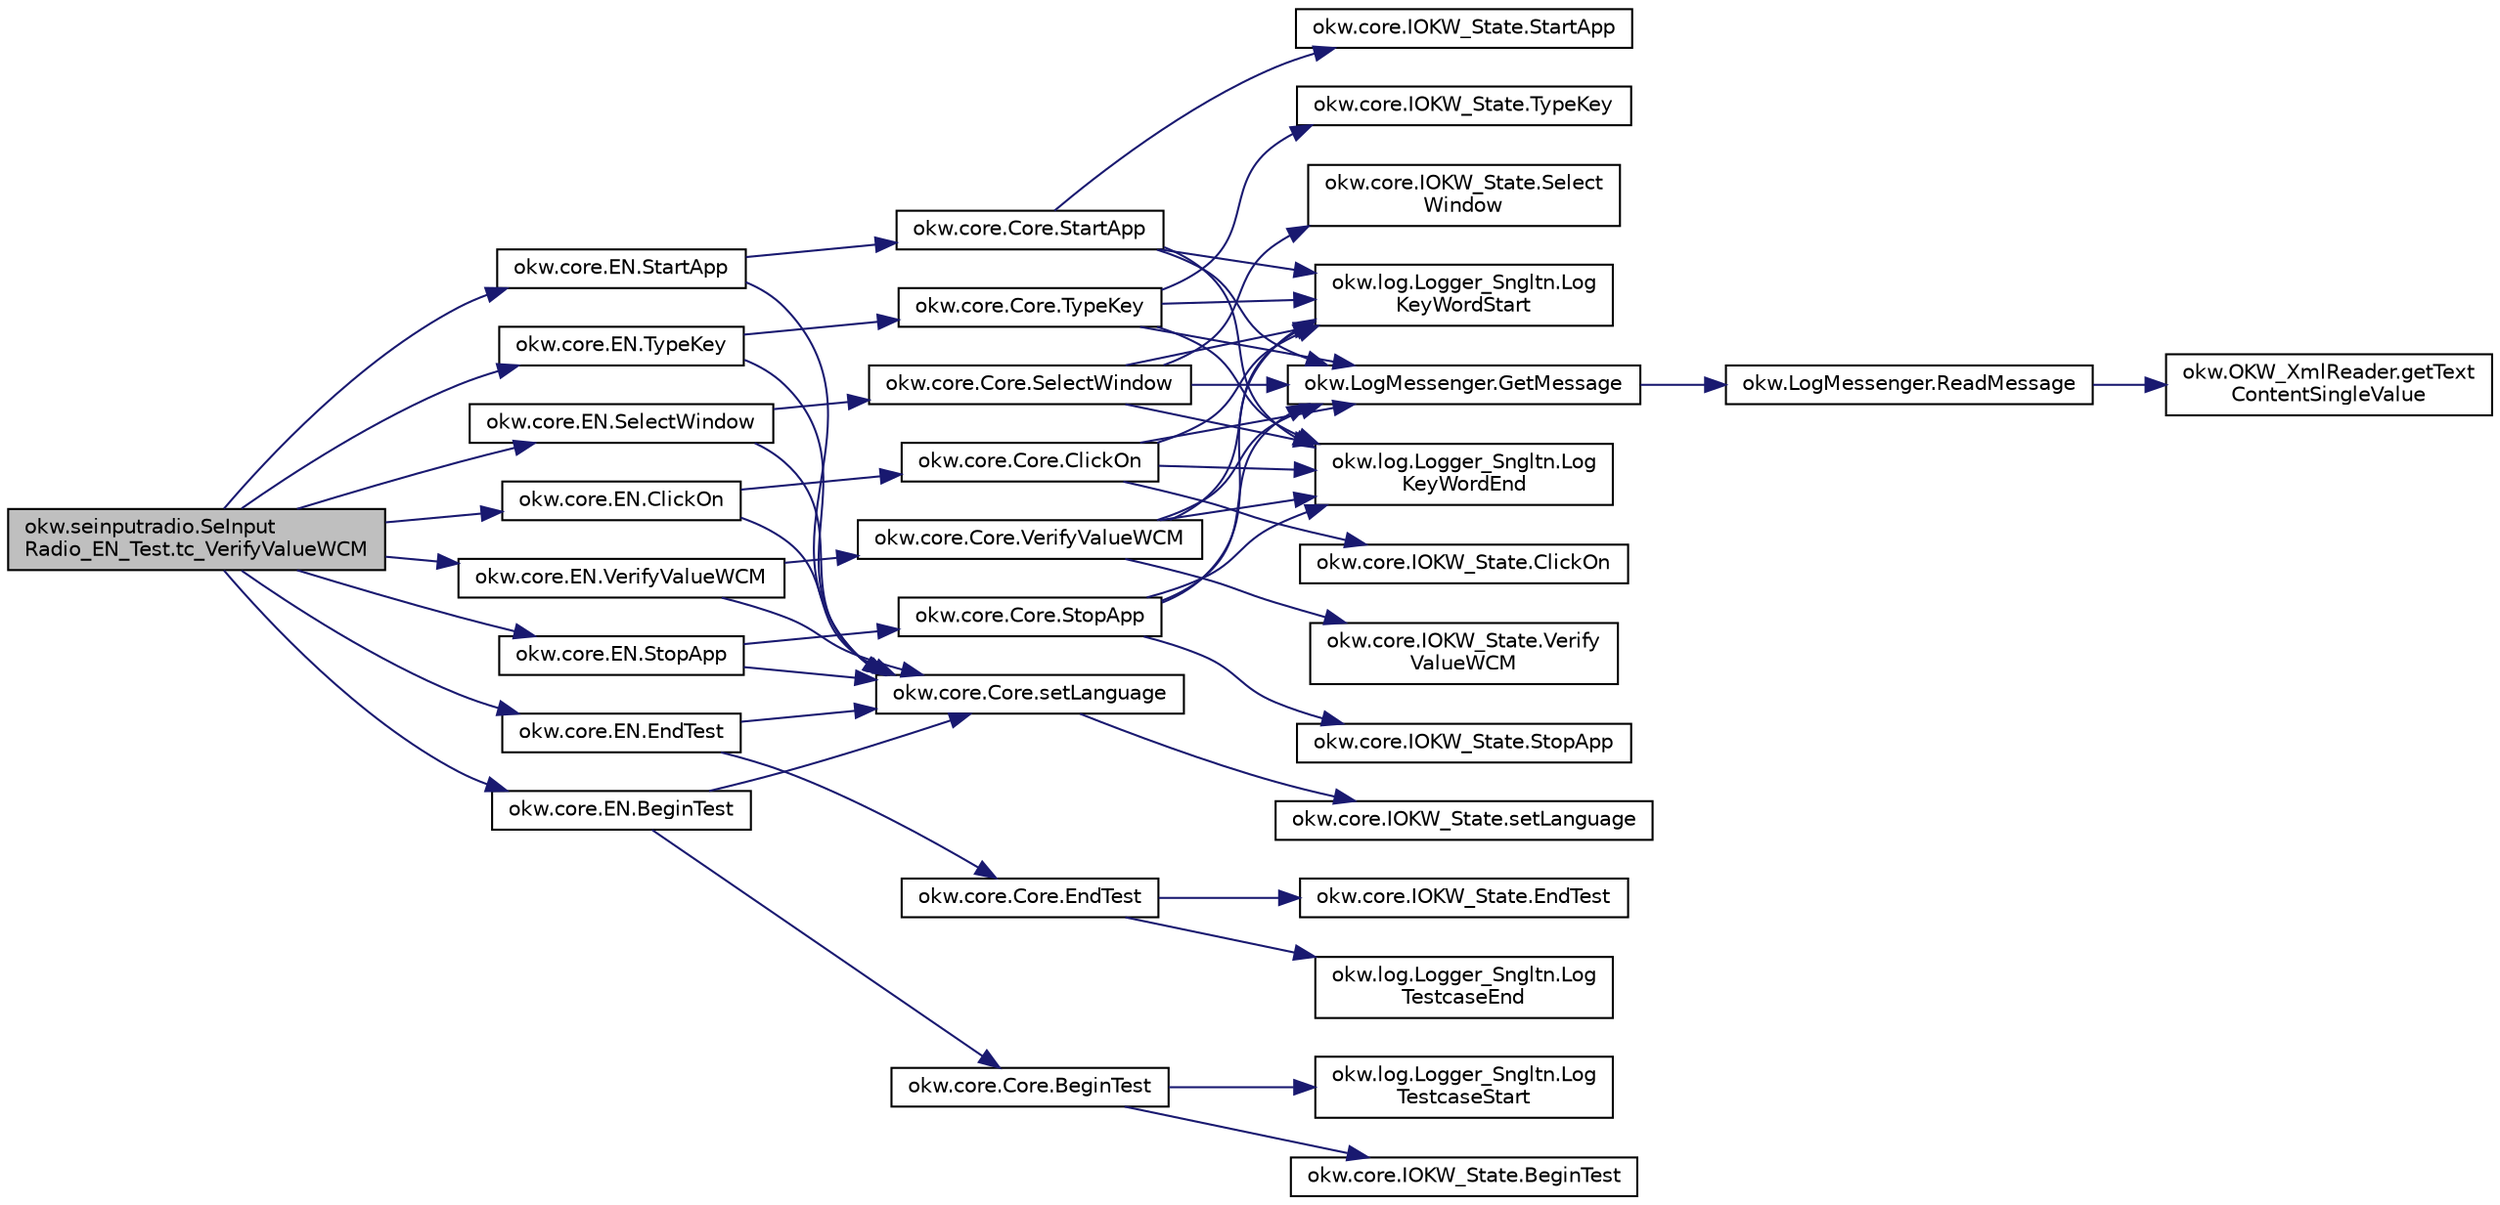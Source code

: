 digraph "okw.seinputradio.SeInputRadio_EN_Test.tc_VerifyValueWCM"
{
 // INTERACTIVE_SVG=YES
 // LATEX_PDF_SIZE
  edge [fontname="Helvetica",fontsize="10",labelfontname="Helvetica",labelfontsize="10"];
  node [fontname="Helvetica",fontsize="10",shape=record];
  rankdir="LR";
  Node1303 [label="okw.seinputradio.SeInput\lRadio_EN_Test.tc_VerifyValueWCM",height=0.2,width=0.4,color="black", fillcolor="grey75", style="filled", fontcolor="black",tooltip="Test des Schlüsselwortes VerifyValueWCM für den GUI-Adapter SeInputRadio."];
  Node1303 -> Node1304 [color="midnightblue",fontsize="10",style="solid",fontname="Helvetica"];
  Node1304 [label="okw.core.EN.BeginTest",height=0.2,width=0.4,color="black", fillcolor="white", style="filled",URL="$classokw_1_1core_1_1_e_n.html#aef613b0a3e6bb8a9623984db145cae69",tooltip="Markiert den Anfang eines neuen Testfalls."];
  Node1304 -> Node1305 [color="midnightblue",fontsize="10",style="solid",fontname="Helvetica"];
  Node1305 [label="okw.core.Core.setLanguage",height=0.2,width=0.4,color="black", fillcolor="white", style="filled",URL="$classokw_1_1core_1_1_core.html#ab4e0f723d27cb11c944ec4c82c426100",tooltip="Setzt die Sprache auf den gegebenen wert Language."];
  Node1305 -> Node1306 [color="midnightblue",fontsize="10",style="solid",fontname="Helvetica"];
  Node1306 [label="okw.core.IOKW_State.setLanguage",height=0.2,width=0.4,color="black", fillcolor="white", style="filled",URL="$interfaceokw_1_1core_1_1_i_o_k_w___state.html#a866baa0bde08a47418f54d63bdb56097",tooltip="Interne Methode zum setzen der Sprache für die sprachabhängigen Ausgaben der Dokumentation (Log)."];
  Node1304 -> Node1307 [color="midnightblue",fontsize="10",style="solid",fontname="Helvetica"];
  Node1307 [label="okw.core.Core.BeginTest",height=0.2,width=0.4,color="black", fillcolor="white", style="filled",URL="$classokw_1_1core_1_1_core.html#acfefe92468c9eb9e951846372726c4d8",tooltip="Markiert den Anfang eines neuen Testfalls."];
  Node1307 -> Node1308 [color="midnightblue",fontsize="10",style="solid",fontname="Helvetica"];
  Node1308 [label="okw.log.Logger_Sngltn.Log\lTestcaseStart",height=0.2,width=0.4,color="black", fillcolor="white", style="filled",URL="$classokw_1_1log_1_1_logger___sngltn.html#a60f4ad59db847ae61df928f9920f3deb",tooltip="Ausgabe des Testfalls."];
  Node1307 -> Node1309 [color="midnightblue",fontsize="10",style="solid",fontname="Helvetica"];
  Node1309 [label="okw.core.IOKW_State.BeginTest",height=0.2,width=0.4,color="black", fillcolor="white", style="filled",URL="$interfaceokw_1_1core_1_1_i_o_k_w___state.html#ae5480ddb1fc37eade5d899d335bc4b13",tooltip="Markiert den Anfang eines neuen Testfalls."];
  Node1303 -> Node1310 [color="midnightblue",fontsize="10",style="solid",fontname="Helvetica"];
  Node1310 [label="okw.core.EN.StartApp",height=0.2,width=0.4,color="black", fillcolor="white", style="filled",URL="$classokw_1_1core_1_1_e_n.html#aaa7465ee7f135c724668d8b22dc2219f",tooltip="Startet die gegebene Anwendung."];
  Node1310 -> Node1305 [color="midnightblue",fontsize="10",style="solid",fontname="Helvetica"];
  Node1310 -> Node1311 [color="midnightblue",fontsize="10",style="solid",fontname="Helvetica"];
  Node1311 [label="okw.core.Core.StartApp",height=0.2,width=0.4,color="black", fillcolor="white", style="filled",URL="$classokw_1_1core_1_1_core.html#ac20a22275b6aea1c4e551dce1fd0c1e9",tooltip="Startet die gegebene Anwendung."];
  Node1311 -> Node1312 [color="midnightblue",fontsize="10",style="solid",fontname="Helvetica"];
  Node1312 [label="okw.log.Logger_Sngltn.Log\lKeyWordStart",height=0.2,width=0.4,color="black", fillcolor="white", style="filled",URL="$classokw_1_1log_1_1_logger___sngltn.html#a70ec25e200e00ecefc544e8fd371d2ef",tooltip="Ausgabe eines Schlüsselwortes."];
  Node1311 -> Node1313 [color="midnightblue",fontsize="10",style="solid",fontname="Helvetica"];
  Node1313 [label="okw.LogMessenger.GetMessage",height=0.2,width=0.4,color="black", fillcolor="white", style="filled",URL="$classokw_1_1_log_messenger.html#af225d1f037d47b3b085175c09d78bdd2",tooltip="Holt die Log-Meldung für MethodeNmae/Textkey ohne weitere Parameter."];
  Node1313 -> Node1314 [color="midnightblue",fontsize="10",style="solid",fontname="Helvetica"];
  Node1314 [label="okw.LogMessenger.ReadMessage",height=0.2,width=0.4,color="black", fillcolor="white", style="filled",URL="$classokw_1_1_log_messenger.html#a530cd6ab82ec82a04206a2e976ec06e3",tooltip="Interne Kernfunktion holt die Log-Meldung mit Platzhaltern aus der XML-Datei."];
  Node1314 -> Node1315 [color="midnightblue",fontsize="10",style="solid",fontname="Helvetica"];
  Node1315 [label="okw.OKW_XmlReader.getText\lContentSingleValue",height=0.2,width=0.4,color="black", fillcolor="white", style="filled",URL="$classokw_1_1_o_k_w___xml_reader.html#ab920b5335a2e1429c14cc5f8e79f39eb",tooltip="Lies den TextContent eines Tag."];
  Node1311 -> Node1316 [color="midnightblue",fontsize="10",style="solid",fontname="Helvetica"];
  Node1316 [label="okw.core.IOKW_State.StartApp",height=0.2,width=0.4,color="black", fillcolor="white", style="filled",URL="$interfaceokw_1_1core_1_1_i_o_k_w___state.html#a0ec9b7c60041061f1b01d85b703a27a8",tooltip="Startet die gegebene Anwendung."];
  Node1311 -> Node1317 [color="midnightblue",fontsize="10",style="solid",fontname="Helvetica"];
  Node1317 [label="okw.log.Logger_Sngltn.Log\lKeyWordEnd",height=0.2,width=0.4,color="black", fillcolor="white", style="filled",URL="$classokw_1_1log_1_1_logger___sngltn.html#aa7d2da98631d21644da70c187f03155e",tooltip="LogKeyWordEnd:"];
  Node1303 -> Node1318 [color="midnightblue",fontsize="10",style="solid",fontname="Helvetica"];
  Node1318 [label="okw.core.EN.TypeKey",height=0.2,width=0.4,color="black", fillcolor="white", style="filled",URL="$classokw_1_1core_1_1_e_n.html#ae24d951e607b9b82af4f3b80e71285b9",tooltip="Tastatureingaben von Daten in das aktive Fensterobjekt."];
  Node1318 -> Node1305 [color="midnightblue",fontsize="10",style="solid",fontname="Helvetica"];
  Node1318 -> Node1319 [color="midnightblue",fontsize="10",style="solid",fontname="Helvetica"];
  Node1319 [label="okw.core.Core.TypeKey",height=0.2,width=0.4,color="black", fillcolor="white", style="filled",URL="$classokw_1_1core_1_1_core.html#ad09bf3a237b88913dbe9ebc228db1cf3",tooltip="Tastatureingaben von Daten in das aktive Fensterobjekt."];
  Node1319 -> Node1312 [color="midnightblue",fontsize="10",style="solid",fontname="Helvetica"];
  Node1319 -> Node1313 [color="midnightblue",fontsize="10",style="solid",fontname="Helvetica"];
  Node1319 -> Node1320 [color="midnightblue",fontsize="10",style="solid",fontname="Helvetica"];
  Node1320 [label="okw.core.IOKW_State.TypeKey",height=0.2,width=0.4,color="black", fillcolor="white", style="filled",URL="$interfaceokw_1_1core_1_1_i_o_k_w___state.html#a0466b45ed636074a1b6cd52de6b5fdd6",tooltip="Tastatureingaben von Daten in das aktive Fensterobjekt."];
  Node1319 -> Node1317 [color="midnightblue",fontsize="10",style="solid",fontname="Helvetica"];
  Node1303 -> Node1321 [color="midnightblue",fontsize="10",style="solid",fontname="Helvetica"];
  Node1321 [label="okw.core.EN.SelectWindow",height=0.2,width=0.4,color="black", fillcolor="white", style="filled",URL="$classokw_1_1core_1_1_e_n.html#a2b61c2b39a9cfdbdfd25fe0e3d43785b",tooltip="Setzt den Kontext auf das gegebene Fenster."];
  Node1321 -> Node1305 [color="midnightblue",fontsize="10",style="solid",fontname="Helvetica"];
  Node1321 -> Node1322 [color="midnightblue",fontsize="10",style="solid",fontname="Helvetica"];
  Node1322 [label="okw.core.Core.SelectWindow",height=0.2,width=0.4,color="black", fillcolor="white", style="filled",URL="$classokw_1_1core_1_1_core.html#a6a68660eb5e34965522896e2a5c48314",tooltip="Setzt den Kontext auf das gegebene Fenster."];
  Node1322 -> Node1312 [color="midnightblue",fontsize="10",style="solid",fontname="Helvetica"];
  Node1322 -> Node1313 [color="midnightblue",fontsize="10",style="solid",fontname="Helvetica"];
  Node1322 -> Node1323 [color="midnightblue",fontsize="10",style="solid",fontname="Helvetica"];
  Node1323 [label="okw.core.IOKW_State.Select\lWindow",height=0.2,width=0.4,color="black", fillcolor="white", style="filled",URL="$interfaceokw_1_1core_1_1_i_o_k_w___state.html#ad4fc9610ed5b1176590a45b55e6ac7f0",tooltip="Setzt den Kontext auf das gegebene Fenster."];
  Node1322 -> Node1317 [color="midnightblue",fontsize="10",style="solid",fontname="Helvetica"];
  Node1303 -> Node1324 [color="midnightblue",fontsize="10",style="solid",fontname="Helvetica"];
  Node1324 [label="okw.core.EN.ClickOn",height=0.2,width=0.4,color="black", fillcolor="white", style="filled",URL="$classokw_1_1core_1_1_e_n.html#aa0ea62b29e5e216241a5b757797f83bf",tooltip="Klickt auf das gegebene Objekt."];
  Node1324 -> Node1305 [color="midnightblue",fontsize="10",style="solid",fontname="Helvetica"];
  Node1324 -> Node1325 [color="midnightblue",fontsize="10",style="solid",fontname="Helvetica"];
  Node1325 [label="okw.core.Core.ClickOn",height=0.2,width=0.4,color="black", fillcolor="white", style="filled",URL="$classokw_1_1core_1_1_core.html#a3e601b16ed5c18b3daa279cf61044504",tooltip="Klickt auf das gegebene Objekt."];
  Node1325 -> Node1312 [color="midnightblue",fontsize="10",style="solid",fontname="Helvetica"];
  Node1325 -> Node1313 [color="midnightblue",fontsize="10",style="solid",fontname="Helvetica"];
  Node1325 -> Node1326 [color="midnightblue",fontsize="10",style="solid",fontname="Helvetica"];
  Node1326 [label="okw.core.IOKW_State.ClickOn",height=0.2,width=0.4,color="black", fillcolor="white", style="filled",URL="$interfaceokw_1_1core_1_1_i_o_k_w___state.html#afdad3bb294ebbc2e30b17e81a6b1f378",tooltip="Klickt auf das gegebene Objekt."];
  Node1325 -> Node1317 [color="midnightblue",fontsize="10",style="solid",fontname="Helvetica"];
  Node1303 -> Node1327 [color="midnightblue",fontsize="10",style="solid",fontname="Helvetica"];
  Node1327 [label="okw.core.EN.VerifyValueWCM",height=0.2,width=0.4,color="black", fillcolor="white", style="filled",URL="$classokw_1_1core_1_1_e_n.html#acae40ba869cd9f7f36a967050f52c515",tooltip="Prüft den Standardwert eines Objektes (in den meisten Fällen ist dies der angezeigte Text)."];
  Node1327 -> Node1305 [color="midnightblue",fontsize="10",style="solid",fontname="Helvetica"];
  Node1327 -> Node1328 [color="midnightblue",fontsize="10",style="solid",fontname="Helvetica"];
  Node1328 [label="okw.core.Core.VerifyValueWCM",height=0.2,width=0.4,color="black", fillcolor="white", style="filled",URL="$classokw_1_1core_1_1_core.html#aaf9b78aa2200f60eb453331116e53704",tooltip="Prüft den Standardwert eines Objektes (in den meisten Fällen ist dies der angezeigte Text)."];
  Node1328 -> Node1312 [color="midnightblue",fontsize="10",style="solid",fontname="Helvetica"];
  Node1328 -> Node1313 [color="midnightblue",fontsize="10",style="solid",fontname="Helvetica"];
  Node1328 -> Node1329 [color="midnightblue",fontsize="10",style="solid",fontname="Helvetica"];
  Node1329 [label="okw.core.IOKW_State.Verify\lValueWCM",height=0.2,width=0.4,color="black", fillcolor="white", style="filled",URL="$interfaceokw_1_1core_1_1_i_o_k_w___state.html#afb81a5b87f50e267a98ed3902297b420",tooltip="Prüft den Standardwert eines Objektes (in den meisten Fällen ist dies der angezeigte Text)."];
  Node1328 -> Node1317 [color="midnightblue",fontsize="10",style="solid",fontname="Helvetica"];
  Node1303 -> Node1330 [color="midnightblue",fontsize="10",style="solid",fontname="Helvetica"];
  Node1330 [label="okw.core.EN.StopApp",height=0.2,width=0.4,color="black", fillcolor="white", style="filled",URL="$classokw_1_1core_1_1_e_n.html#aba06d28c60512e1dc55902403abbd3f6",tooltip="Beendet eine gegebene Anwendung."];
  Node1330 -> Node1305 [color="midnightblue",fontsize="10",style="solid",fontname="Helvetica"];
  Node1330 -> Node1331 [color="midnightblue",fontsize="10",style="solid",fontname="Helvetica"];
  Node1331 [label="okw.core.Core.StopApp",height=0.2,width=0.4,color="black", fillcolor="white", style="filled",URL="$classokw_1_1core_1_1_core.html#a13d953a145a5e1bc776785f8433ba69c",tooltip="Beendet eine gegebene Anwendung."];
  Node1331 -> Node1312 [color="midnightblue",fontsize="10",style="solid",fontname="Helvetica"];
  Node1331 -> Node1313 [color="midnightblue",fontsize="10",style="solid",fontname="Helvetica"];
  Node1331 -> Node1332 [color="midnightblue",fontsize="10",style="solid",fontname="Helvetica"];
  Node1332 [label="okw.core.IOKW_State.StopApp",height=0.2,width=0.4,color="black", fillcolor="white", style="filled",URL="$interfaceokw_1_1core_1_1_i_o_k_w___state.html#a789e33be9253edfccfe5654f537cf52a",tooltip="Beendet eine gegebene Anwendung."];
  Node1331 -> Node1317 [color="midnightblue",fontsize="10",style="solid",fontname="Helvetica"];
  Node1303 -> Node1333 [color="midnightblue",fontsize="10",style="solid",fontname="Helvetica"];
  Node1333 [label="okw.core.EN.EndTest",height=0.2,width=0.4,color="black", fillcolor="white", style="filled",URL="$classokw_1_1core_1_1_e_n.html#aa51cc1227f749efca4fd2801f5cb664f",tooltip="Signalisiert das Ende eines Testfalls."];
  Node1333 -> Node1305 [color="midnightblue",fontsize="10",style="solid",fontname="Helvetica"];
  Node1333 -> Node1334 [color="midnightblue",fontsize="10",style="solid",fontname="Helvetica"];
  Node1334 [label="okw.core.Core.EndTest",height=0.2,width=0.4,color="black", fillcolor="white", style="filled",URL="$classokw_1_1core_1_1_core.html#abf0b4a4074d5292675319eb0045fcb9c",tooltip="Signalisiert das Ende eines Testfalls."];
  Node1334 -> Node1335 [color="midnightblue",fontsize="10",style="solid",fontname="Helvetica"];
  Node1335 [label="okw.core.IOKW_State.EndTest",height=0.2,width=0.4,color="black", fillcolor="white", style="filled",URL="$interfaceokw_1_1core_1_1_i_o_k_w___state.html#ac0b681eddd02ac39ff0c4970a634a186",tooltip="Signalisiert das Ende eines Testfalls."];
  Node1334 -> Node1336 [color="midnightblue",fontsize="10",style="solid",fontname="Helvetica"];
  Node1336 [label="okw.log.Logger_Sngltn.Log\lTestcaseEnd",height=0.2,width=0.4,color="black", fillcolor="white", style="filled",URL="$classokw_1_1log_1_1_logger___sngltn.html#ae13bdf71166d737786872ee9bcfaa15e",tooltip="LogTestcaseEnd:"];
}
